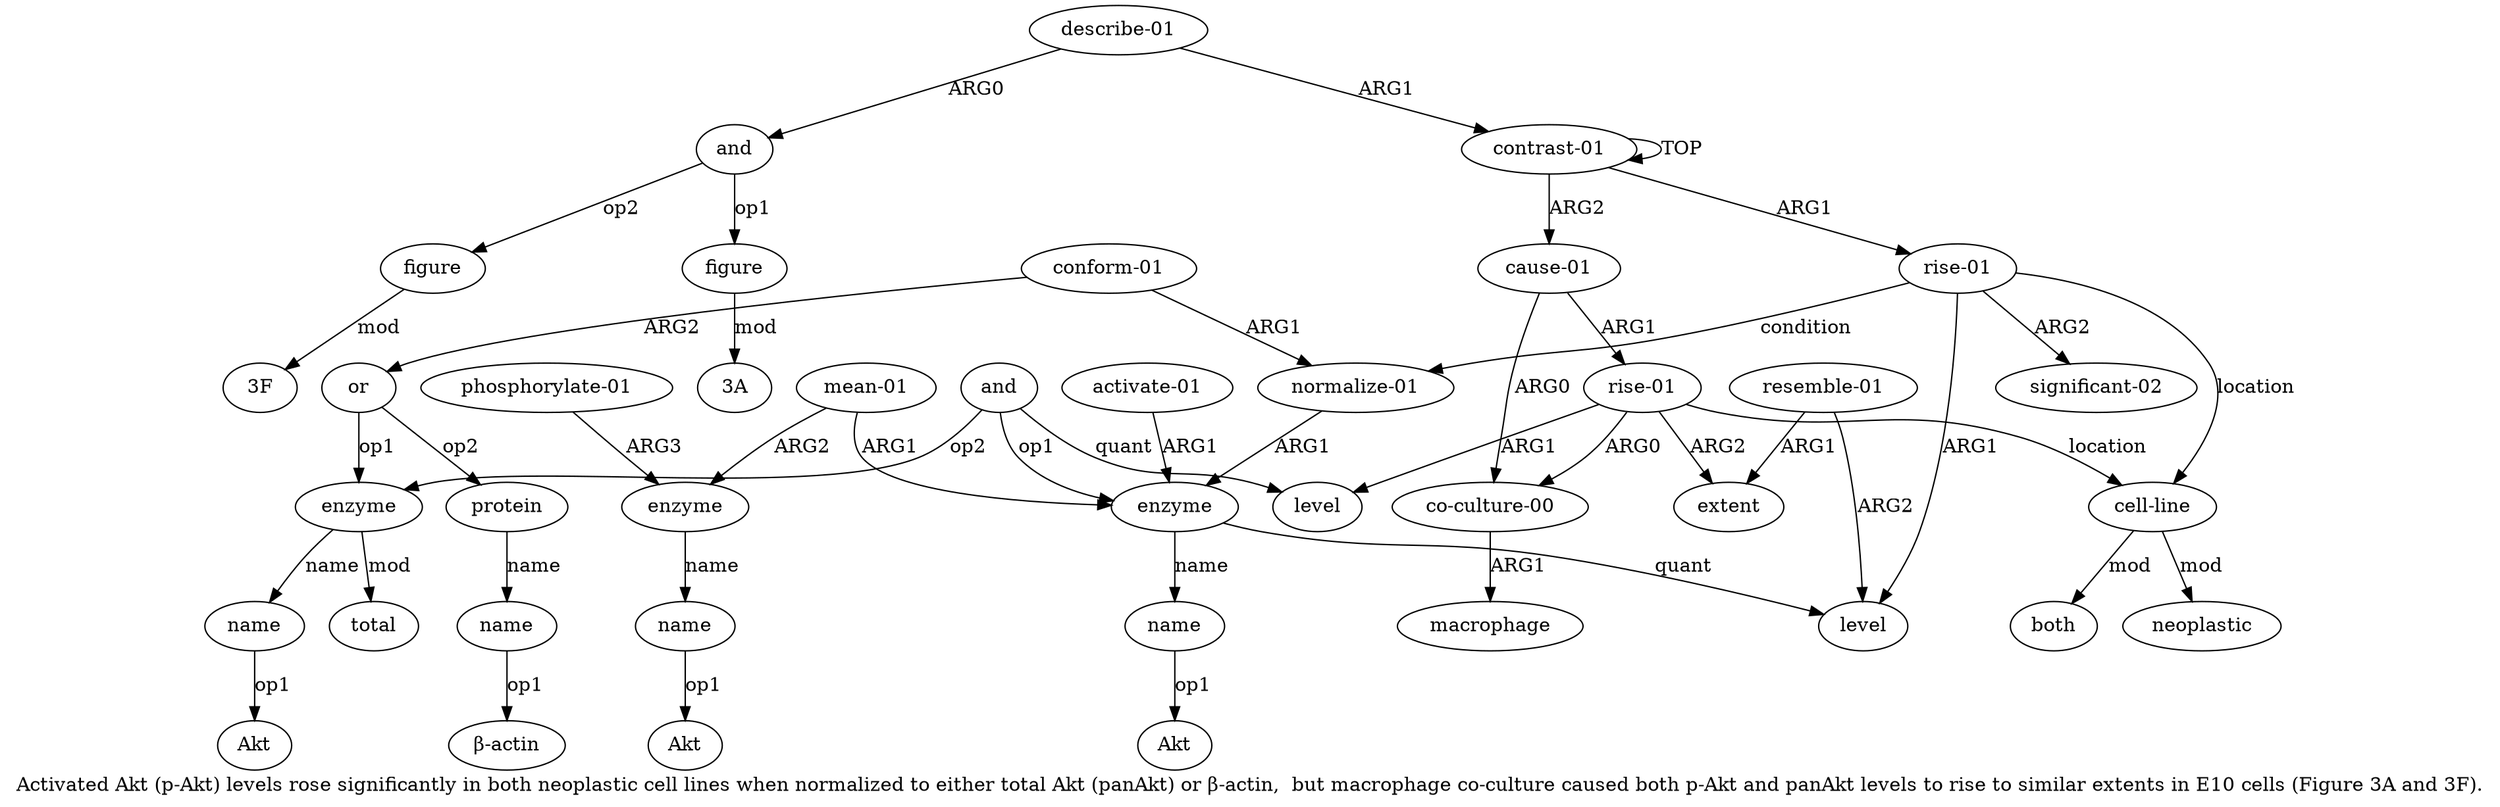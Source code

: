 digraph  {
	graph [label="Activated Akt (p-Akt) levels rose significantly in both neoplastic cell lines when normalized to either total Akt (panAkt) or β-actin,  \
but macrophage co-culture caused both p-Akt and panAkt levels to rise to similar extents in E10 cells (Figure 3A and 3F)."];
	node [label="\N"];
	a20	 [color=black,
		gold_ind=20,
		gold_label=protein,
		label=protein,
		test_ind=20,
		test_label=protein];
	a21	 [color=black,
		gold_ind=21,
		gold_label=name,
		label=name,
		test_ind=21,
		test_label=name];
	a20 -> a21 [key=0,
	color=black,
	gold_label=name,
	label=name,
	test_label=name];
"a21 β-actin" [color=black,
	gold_ind=-1,
	gold_label="β-actin",
	label="β-actin",
	test_ind=-1,
	test_label="β-actin"];
a21 -> "a21 β-actin" [key=0,
color=black,
gold_label=op1,
label=op1,
test_label=op1];
a22 [color=black,
gold_ind=22,
gold_label="cause-01",
label="cause-01",
test_ind=22,
test_label="cause-01"];
a23 [color=black,
gold_ind=23,
gold_label="co-culture-00",
label="co-culture-00",
test_ind=23,
test_label="co-culture-00"];
a22 -> a23 [key=0,
color=black,
gold_label=ARG0,
label=ARG0,
test_label=ARG0];
a25 [color=black,
gold_ind=25,
gold_label="rise-01",
label="rise-01",
test_ind=25,
test_label="rise-01"];
a22 -> a25 [key=0,
color=black,
gold_label=ARG1,
label=ARG1,
test_label=ARG1];
a24 [color=black,
gold_ind=24,
gold_label=macrophage,
label=macrophage,
test_ind=24,
test_label=macrophage];
a23 -> a24 [key=0,
color=black,
gold_label=ARG1,
label=ARG1,
test_label=ARG1];
a25 -> a23 [key=0,
color=black,
gold_label=ARG0,
label=ARG0,
test_label=ARG0];
a26 [color=black,
gold_ind=26,
gold_label=level,
label=level,
test_ind=26,
test_label=level];
a25 -> a26 [key=0,
color=black,
gold_label=ARG1,
label=ARG1,
test_label=ARG1];
a28 [color=black,
gold_ind=28,
gold_label=extent,
label=extent,
test_ind=28,
test_label=extent];
a25 -> a28 [key=0,
color=black,
gold_label=ARG2,
label=ARG2,
test_label=ARG2];
a11 [color=black,
gold_ind=11,
gold_label="cell-line",
label="cell-line",
test_ind=11,
test_label="cell-line"];
a25 -> a11 [key=0,
color=black,
gold_label=location,
label=location,
test_label=location];
a27 [color=black,
gold_ind=27,
gold_label=and,
label=and,
test_ind=27,
test_label=and];
a27 -> a26 [key=0,
color=black,
gold_label=quant,
label=quant,
test_label=quant];
a17 [color=black,
gold_ind=17,
gold_label=enzyme,
label=enzyme,
test_ind=17,
test_label=enzyme];
a27 -> a17 [key=0,
color=black,
gold_label=op2,
label=op2,
test_label=op2];
a3 [color=black,
gold_ind=3,
gold_label=enzyme,
label=enzyme,
test_ind=3,
test_label=enzyme];
a27 -> a3 [key=0,
color=black,
gold_label=op1,
label=op1,
test_label=op1];
a29 [color=black,
gold_ind=29,
gold_label="resemble-01",
label="resemble-01",
test_ind=29,
test_label="resemble-01"];
a29 -> a28 [key=0,
color=black,
gold_label=ARG1,
label=ARG1,
test_label=ARG1];
a2 [color=black,
gold_ind=2,
gold_label=level,
label=level,
test_ind=2,
test_label=level];
a29 -> a2 [key=0,
color=black,
gold_label=ARG2,
label=ARG2,
test_label=ARG2];
a31 [color=black,
gold_ind=31,
gold_label=and,
label=and,
test_ind=31,
test_label=and];
a33 [color=black,
gold_ind=33,
gold_label=figure,
label=figure,
test_ind=33,
test_label=figure];
a31 -> a33 [key=0,
color=black,
gold_label=op2,
label=op2,
test_label=op2];
a32 [color=black,
gold_ind=32,
gold_label=figure,
label=figure,
test_ind=32,
test_label=figure];
a31 -> a32 [key=0,
color=black,
gold_label=op1,
label=op1,
test_label=op1];
"a4 Akt" [color=black,
gold_ind=-1,
gold_label=Akt,
label=Akt,
test_ind=-1,
test_label=Akt];
a30 [color=black,
gold_ind=30,
gold_label="describe-01",
label="describe-01",
test_ind=30,
test_label="describe-01"];
a30 -> a31 [key=0,
color=black,
gold_label=ARG0,
label=ARG0,
test_label=ARG0];
a0 [color=black,
gold_ind=0,
gold_label="contrast-01",
label="contrast-01",
test_ind=0,
test_label="contrast-01"];
a30 -> a0 [key=0,
color=black,
gold_label=ARG1,
label=ARG1,
test_label=ARG1];
"a32 3A" [color=black,
gold_ind=-1,
gold_label="3A",
label="3A",
test_ind=-1,
test_label="3A"];
"a33 3F" [color=black,
gold_ind=-1,
gold_label="3F",
label="3F",
test_ind=-1,
test_label="3F"];
a33 -> "a33 3F" [key=0,
color=black,
gold_label=mod,
label=mod,
test_label=mod];
a32 -> "a32 3A" [key=0,
color=black,
gold_label=mod,
label=mod,
test_label=mod];
a15 [color=black,
gold_ind=15,
gold_label="conform-01",
label="conform-01",
test_ind=15,
test_label="conform-01"];
a14 [color=black,
gold_ind=14,
gold_label="normalize-01",
label="normalize-01",
test_ind=14,
test_label="normalize-01"];
a15 -> a14 [key=0,
color=black,
gold_label=ARG1,
label=ARG1,
test_label=ARG1];
a16 [color=black,
gold_ind=16,
gold_label=or,
label=or,
test_ind=16,
test_label=or];
a15 -> a16 [key=0,
color=black,
gold_label=ARG2,
label=ARG2,
test_label=ARG2];
a14 -> a3 [key=0,
color=black,
gold_label=ARG1,
label=ARG1,
test_label=ARG1];
a19 [color=black,
gold_ind=19,
gold_label=total,
label=total,
test_ind=19,
test_label=total];
a17 -> a19 [key=0,
color=black,
gold_label=mod,
label=mod,
test_label=mod];
a18 [color=black,
gold_ind=18,
gold_label=name,
label=name,
test_ind=18,
test_label=name];
a17 -> a18 [key=0,
color=black,
gold_label=name,
label=name,
test_label=name];
a16 -> a20 [key=0,
color=black,
gold_label=op2,
label=op2,
test_label=op2];
a16 -> a17 [key=0,
color=black,
gold_label=op1,
label=op1,
test_label=op1];
a13 [color=black,
gold_ind=13,
gold_label=neoplastic,
label=neoplastic,
test_ind=13,
test_label=neoplastic];
a11 -> a13 [key=0,
color=black,
gold_label=mod,
label=mod,
test_label=mod];
a12 [color=black,
gold_ind=12,
gold_label=both,
label=both,
test_ind=12,
test_label=both];
a11 -> a12 [key=0,
color=black,
gold_label=mod,
label=mod,
test_label=mod];
a10 [color=black,
gold_ind=10,
gold_label="significant-02",
label="significant-02",
test_ind=10,
test_label="significant-02"];
"a18 Akt" [color=black,
gold_ind=-1,
gold_label=Akt,
label=Akt,
test_ind=-1,
test_label=Akt];
a18 -> "a18 Akt" [key=0,
color=black,
gold_label=op1,
label=op1,
test_label=op1];
a1 [color=black,
gold_ind=1,
gold_label="rise-01",
label="rise-01",
test_ind=1,
test_label="rise-01"];
a1 -> a14 [key=0,
color=black,
gold_label=condition,
label=condition,
test_label=condition];
a1 -> a11 [key=0,
color=black,
gold_label=location,
label=location,
test_label=location];
a1 -> a10 [key=0,
color=black,
gold_label=ARG2,
label=ARG2,
test_label=ARG2];
a1 -> a2 [key=0,
color=black,
gold_label=ARG1,
label=ARG1,
test_label=ARG1];
a0 -> a22 [key=0,
color=black,
gold_label=ARG2,
label=ARG2,
test_label=ARG2];
a0 -> a1 [key=0,
color=black,
gold_label=ARG1,
label=ARG1,
test_label=ARG1];
a0 -> a0 [key=0,
color=black,
gold_label=TOP,
label=TOP,
test_label=TOP];
a3 -> a2 [key=0,
color=black,
gold_label=quant,
label=quant,
test_label=quant];
a4 [color=black,
gold_ind=4,
gold_label=name,
label=name,
test_ind=4,
test_label=name];
a3 -> a4 [key=0,
color=black,
gold_label=name,
label=name,
test_label=name];
a5 [color=black,
gold_ind=5,
gold_label="activate-01",
label="activate-01",
test_ind=5,
test_label="activate-01"];
a5 -> a3 [key=0,
color=black,
gold_label=ARG1,
label=ARG1,
test_label=ARG1];
a4 -> "a4 Akt" [key=0,
color=black,
gold_label=op1,
label=op1,
test_label=op1];
a7 [color=black,
gold_ind=7,
gold_label=enzyme,
label=enzyme,
test_ind=7,
test_label=enzyme];
a8 [color=black,
gold_ind=8,
gold_label=name,
label=name,
test_ind=8,
test_label=name];
a7 -> a8 [key=0,
color=black,
gold_label=name,
label=name,
test_label=name];
a6 [color=black,
gold_ind=6,
gold_label="mean-01",
label="mean-01",
test_ind=6,
test_label="mean-01"];
a6 -> a3 [key=0,
color=black,
gold_label=ARG1,
label=ARG1,
test_label=ARG1];
a6 -> a7 [key=0,
color=black,
gold_label=ARG2,
label=ARG2,
test_label=ARG2];
a9 [color=black,
gold_ind=9,
gold_label="phosphorylate-01",
label="phosphorylate-01",
test_ind=9,
test_label="phosphorylate-01"];
a9 -> a7 [key=0,
color=black,
gold_label=ARG3,
label=ARG3,
test_label=ARG3];
"a8 Akt" [color=black,
gold_ind=-1,
gold_label=Akt,
label=Akt,
test_ind=-1,
test_label=Akt];
a8 -> "a8 Akt" [key=0,
color=black,
gold_label=op1,
label=op1,
test_label=op1];
}
